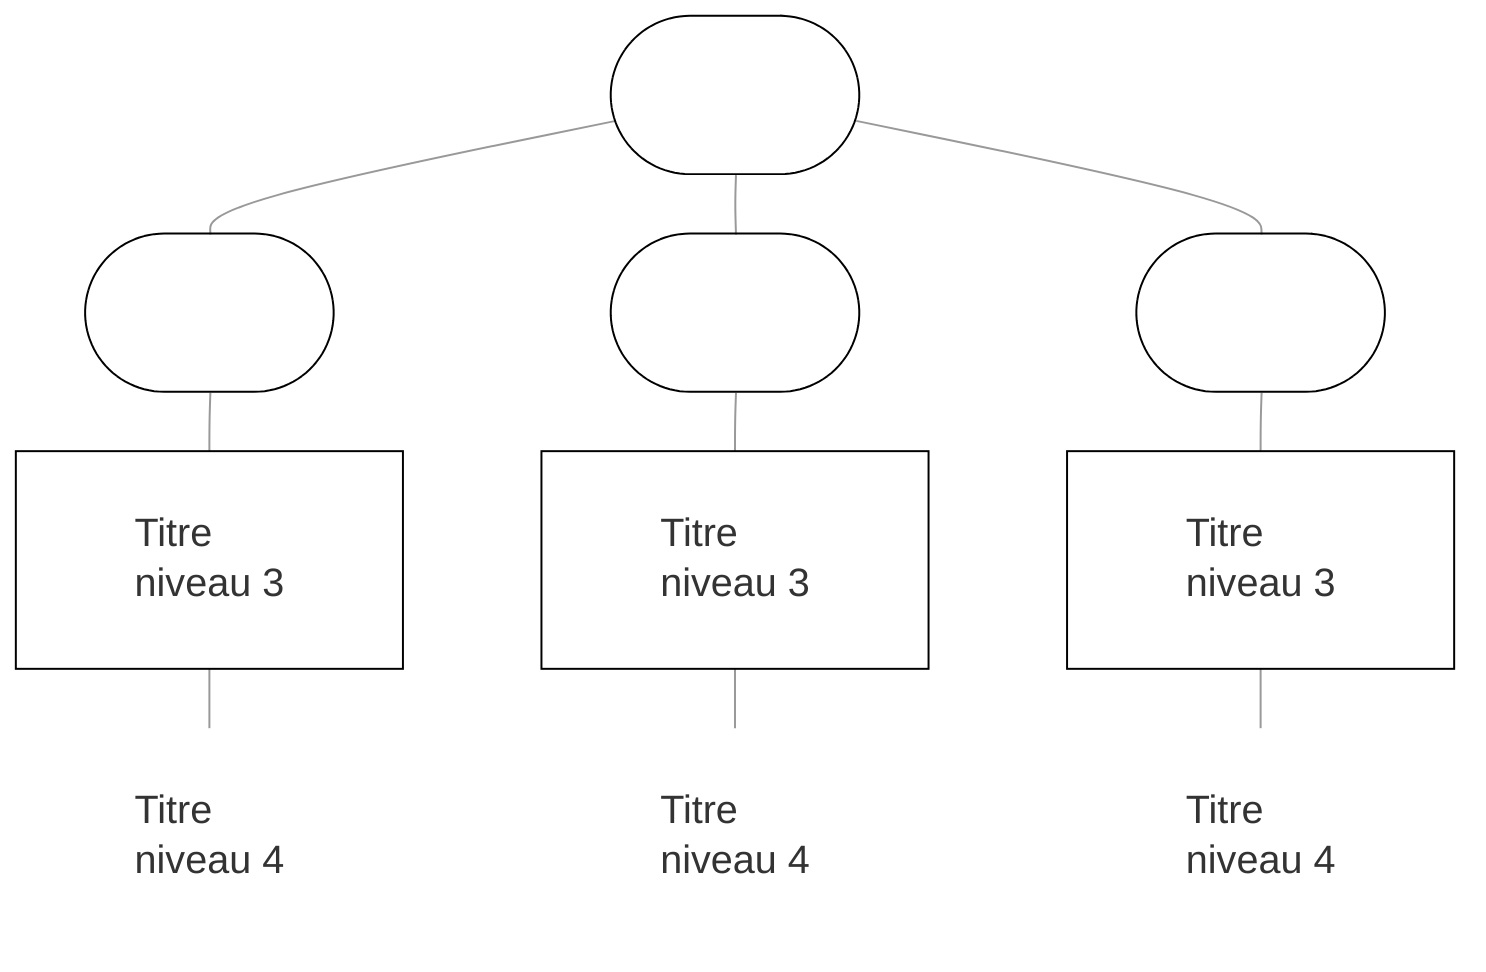 %%{init{"theme":"base","themeCSS":"* {line-height:1.25em!important; font-size:20px; text-align:left!important;} g[id*=\"A\"] span {font-size:1.01em; color:white; display:block; text-align:center!important} g[id*=\"A\"] rect {fill:black}  g[id*=\"V\"] * {} g[id*=\"B\"] span {font-size:0.9em; color:white; display:block; text-align:center!important} g[id*=\"B\"] rect, g[id*=\"B\"] circle {fill:#6f0000; stroke:transparent} g[id*=\"C\"] span {font-size:0.75em; display:block;} g[id*=\"D\"] span, g[id*=\"E\"] span {font-size:0.7em; display:block;} g[id*=\"D\"] rect, g[id*=\"E\"] rect {stroke:transparent!important}.edge-thickness-normal{stroke-width:1px; stroke:#999;} .edge-thickness-thick{stroke-width:1px!important} .edge-pattern-dotted{stroke:transparent}","themeVariables":{"secondaryColor":"transparent","primaryColor":"transparent","primaryBorderColor":"black"},"flowchart":{"htmlLabels":true,"padding":30,"rankSpacing":30,"nodeSpacing":70}} }%%
flowchart TD
A1(["Titre <br> niveau 1"])

B1(["Titre <br>niveau 2"])
B2(["Titre <br>niveau 2"])
B3(["Titre <br>niveau 2"])

C1["Titre <br>niveau 3"]
C2["Titre <br>niveau 3"]
C3["Titre <br>niveau 3"]

D1["Titre <br>niveau 4"]
D2["Titre <br>niveau 4"]
D3["Titre <br>niveau 4"]

A1 === B1 & B2 & B3

B1 --- C1
B2 --- C2
B3 --- C3

C1 --- D1
C2 --- D2
C3 --- D3